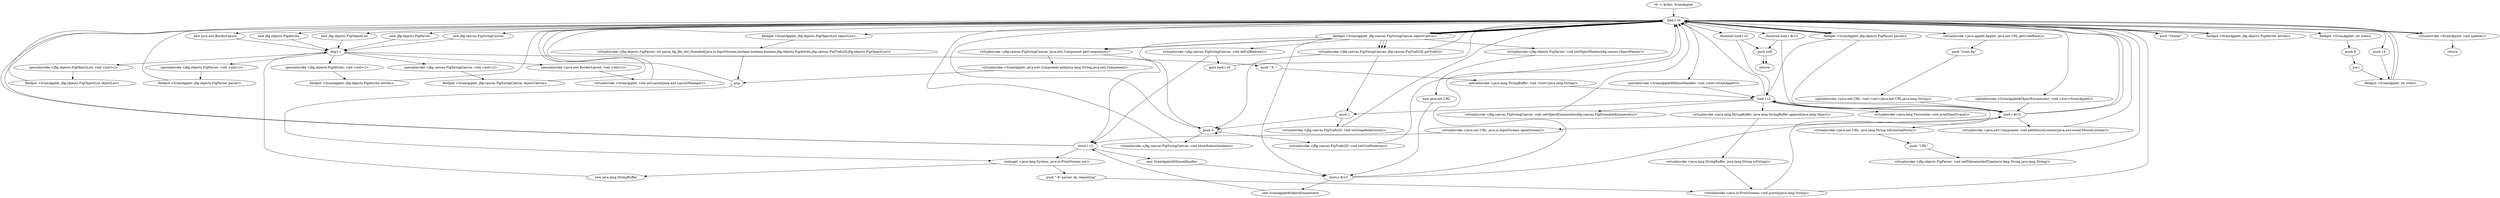 digraph "" {
    "r0 := @this: SramApplet"
    "load.r r0"
    "r0 := @this: SramApplet"->"load.r r0";
    "new jfig.objects.FigAttribs"
    "load.r r0"->"new jfig.objects.FigAttribs";
    "dup1.r"
    "new jfig.objects.FigAttribs"->"dup1.r";
    "specialinvoke <jfig.objects.FigAttribs: void <init>()>"
    "dup1.r"->"specialinvoke <jfig.objects.FigAttribs: void <init>()>";
    "fieldput <SramApplet: jfig.objects.FigAttribs attribs>"
    "specialinvoke <jfig.objects.FigAttribs: void <init>()>"->"fieldput <SramApplet: jfig.objects.FigAttribs attribs>";
    "fieldput <SramApplet: jfig.objects.FigAttribs attribs>"->"load.r r0";
    "new jfig.objects.FigObjectList"
    "load.r r0"->"new jfig.objects.FigObjectList";
    "new jfig.objects.FigObjectList"->"dup1.r";
    "specialinvoke <jfig.objects.FigObjectList: void <init>()>"
    "dup1.r"->"specialinvoke <jfig.objects.FigObjectList: void <init>()>";
    "fieldput <SramApplet: jfig.objects.FigObjectList objectList>"
    "specialinvoke <jfig.objects.FigObjectList: void <init>()>"->"fieldput <SramApplet: jfig.objects.FigObjectList objectList>";
    "fieldput <SramApplet: jfig.objects.FigObjectList objectList>"->"load.r r0";
    "new jfig.objects.FigParser"
    "load.r r0"->"new jfig.objects.FigParser";
    "new jfig.objects.FigParser"->"dup1.r";
    "specialinvoke <jfig.objects.FigParser: void <init>()>"
    "dup1.r"->"specialinvoke <jfig.objects.FigParser: void <init>()>";
    "fieldput <SramApplet: jfig.objects.FigParser parser>"
    "specialinvoke <jfig.objects.FigParser: void <init>()>"->"fieldput <SramApplet: jfig.objects.FigParser parser>";
    "fieldput <SramApplet: jfig.objects.FigParser parser>"->"load.r r0";
    "new jfig.canvas.FigSwingCanvas"
    "load.r r0"->"new jfig.canvas.FigSwingCanvas";
    "new jfig.canvas.FigSwingCanvas"->"dup1.r";
    "specialinvoke <jfig.canvas.FigSwingCanvas: void <init>()>"
    "dup1.r"->"specialinvoke <jfig.canvas.FigSwingCanvas: void <init>()>";
    "fieldput <SramApplet: jfig.canvas.FigSwingCanvas objectCanvas>"
    "specialinvoke <jfig.canvas.FigSwingCanvas: void <init>()>"->"fieldput <SramApplet: jfig.canvas.FigSwingCanvas objectCanvas>";
    "fieldput <SramApplet: jfig.canvas.FigSwingCanvas objectCanvas>"->"load.r r0";
    "fieldget <SramApplet: jfig.canvas.FigSwingCanvas objectCanvas>"
    "load.r r0"->"fieldget <SramApplet: jfig.canvas.FigSwingCanvas objectCanvas>";
    "push 0"
    "fieldget <SramApplet: jfig.canvas.FigSwingCanvas objectCanvas>"->"push 0";
    "virtualinvoke <jfig.canvas.FigSwingCanvas: void showRulers(boolean)>"
    "push 0"->"virtualinvoke <jfig.canvas.FigSwingCanvas: void showRulers(boolean)>";
    "virtualinvoke <jfig.canvas.FigSwingCanvas: void showRulers(boolean)>"->"load.r r0";
    "load.r r0"->"fieldget <SramApplet: jfig.canvas.FigSwingCanvas objectCanvas>";
    "virtualinvoke <jfig.canvas.FigSwingCanvas: jfig.canvas.FigTrafo2D getTrafo()>"
    "fieldget <SramApplet: jfig.canvas.FigSwingCanvas objectCanvas>"->"virtualinvoke <jfig.canvas.FigSwingCanvas: jfig.canvas.FigTrafo2D getTrafo()>";
    "virtualinvoke <jfig.canvas.FigSwingCanvas: jfig.canvas.FigTrafo2D getTrafo()>"->"push 0";
    "virtualinvoke <jfig.canvas.FigTrafo2D: void setGridMode(int)>"
    "push 0"->"virtualinvoke <jfig.canvas.FigTrafo2D: void setGridMode(int)>";
    "virtualinvoke <jfig.canvas.FigTrafo2D: void setGridMode(int)>"->"load.r r0";
    "load.r r0"->"fieldget <SramApplet: jfig.canvas.FigSwingCanvas objectCanvas>";
    "fieldget <SramApplet: jfig.canvas.FigSwingCanvas objectCanvas>"->"virtualinvoke <jfig.canvas.FigSwingCanvas: jfig.canvas.FigTrafo2D getTrafo()>";
    "push 1"
    "virtualinvoke <jfig.canvas.FigSwingCanvas: jfig.canvas.FigTrafo2D getTrafo()>"->"push 1";
    "virtualinvoke <jfig.canvas.FigTrafo2D: void setSnapRelative(int)>"
    "push 1"->"virtualinvoke <jfig.canvas.FigTrafo2D: void setSnapRelative(int)>";
    "virtualinvoke <jfig.canvas.FigTrafo2D: void setSnapRelative(int)>"->"load.r r0";
    "load.r r0"->"fieldget <SramApplet: jfig.canvas.FigSwingCanvas objectCanvas>";
    "store.r $r13"
    "fieldget <SramApplet: jfig.canvas.FigSwingCanvas objectCanvas>"->"store.r $r13";
    "new SramApplet$ObjectEnumerator"
    "store.r $r13"->"new SramApplet$ObjectEnumerator";
    "store.r r2"
    "new SramApplet$ObjectEnumerator"->"store.r r2";
    "store.r r2"->"load.r r0";
    "ifnonnull load.r r2"
    "load.r r0"->"ifnonnull load.r r2";
    "push null"
    "ifnonnull load.r r2"->"push null";
    "athrow"
    "push null"->"athrow";
    "load.r r2"
    "ifnonnull load.r r2"->"load.r r2";
    "load.r r2"->"load.r r0";
    "specialinvoke <SramApplet$ObjectEnumerator: void <init>(SramApplet)>"
    "load.r r0"->"specialinvoke <SramApplet$ObjectEnumerator: void <init>(SramApplet)>";
    "load.r $r13"
    "specialinvoke <SramApplet$ObjectEnumerator: void <init>(SramApplet)>"->"load.r $r13";
    "load.r $r13"->"load.r r2";
    "virtualinvoke <jfig.canvas.FigSwingCanvas: void setObjectEnumerator(jfig.canvas.FigDrawableEnumerator)>"
    "load.r r2"->"virtualinvoke <jfig.canvas.FigSwingCanvas: void setObjectEnumerator(jfig.canvas.FigDrawableEnumerator)>";
    "virtualinvoke <jfig.canvas.FigSwingCanvas: void setObjectEnumerator(jfig.canvas.FigDrawableEnumerator)>"->"load.r r0";
    "load.r r0"->"fieldget <SramApplet: jfig.canvas.FigSwingCanvas objectCanvas>";
    "virtualinvoke <jfig.canvas.FigSwingCanvas: java.awt.Component getComponent()>"
    "fieldget <SramApplet: jfig.canvas.FigSwingCanvas objectCanvas>"->"virtualinvoke <jfig.canvas.FigSwingCanvas: java.awt.Component getComponent()>";
    "virtualinvoke <jfig.canvas.FigSwingCanvas: java.awt.Component getComponent()>"->"store.r r2";
    "new SramApplet$MouseHandler"
    "store.r r2"->"new SramApplet$MouseHandler";
    "new SramApplet$MouseHandler"->"store.r $r13";
    "store.r $r13"->"load.r r0";
    "ifnonnull load.r $r13"
    "load.r r0"->"ifnonnull load.r $r13";
    "ifnonnull load.r $r13"->"push null";
    "push null"->"athrow";
    "ifnonnull load.r $r13"->"load.r $r13";
    "load.r $r13"->"load.r r0";
    "specialinvoke <SramApplet$MouseHandler: void <init>(SramApplet)>"
    "load.r r0"->"specialinvoke <SramApplet$MouseHandler: void <init>(SramApplet)>";
    "specialinvoke <SramApplet$MouseHandler: void <init>(SramApplet)>"->"load.r r2";
    "load.r r2"->"load.r $r13";
    "virtualinvoke <java.awt.Component: void addMouseListener(java.awt.event.MouseListener)>"
    "load.r $r13"->"virtualinvoke <java.awt.Component: void addMouseListener(java.awt.event.MouseListener)>";
    "virtualinvoke <java.awt.Component: void addMouseListener(java.awt.event.MouseListener)>"->"load.r r0";
    "new java.awt.BorderLayout"
    "load.r r0"->"new java.awt.BorderLayout";
    "new java.awt.BorderLayout"->"dup1.r";
    "specialinvoke <java.awt.BorderLayout: void <init>()>"
    "dup1.r"->"specialinvoke <java.awt.BorderLayout: void <init>()>";
    "virtualinvoke <SramApplet: void setLayout(java.awt.LayoutManager)>"
    "specialinvoke <java.awt.BorderLayout: void <init>()>"->"virtualinvoke <SramApplet: void setLayout(java.awt.LayoutManager)>";
    "virtualinvoke <SramApplet: void setLayout(java.awt.LayoutManager)>"->"load.r r0";
    "push \"Center\""
    "load.r r0"->"push \"Center\"";
    "push \"Center\""->"load.r r0";
    "load.r r0"->"fieldget <SramApplet: jfig.canvas.FigSwingCanvas objectCanvas>";
    "fieldget <SramApplet: jfig.canvas.FigSwingCanvas objectCanvas>"->"virtualinvoke <jfig.canvas.FigSwingCanvas: java.awt.Component getComponent()>";
    "virtualinvoke <SramApplet: java.awt.Component add(java.lang.String,java.awt.Component)>"
    "virtualinvoke <jfig.canvas.FigSwingCanvas: java.awt.Component getComponent()>"->"virtualinvoke <SramApplet: java.awt.Component add(java.lang.String,java.awt.Component)>";
    "pop"
    "virtualinvoke <SramApplet: java.awt.Component add(java.lang.String,java.awt.Component)>"->"pop";
    "pop"->"load.r r0";
    "fieldget <SramApplet: jfig.objects.FigParser parser>"
    "load.r r0"->"fieldget <SramApplet: jfig.objects.FigParser parser>";
    "fieldget <SramApplet: jfig.objects.FigParser parser>"->"load.r r0";
    "load.r r0"->"fieldget <SramApplet: jfig.canvas.FigSwingCanvas objectCanvas>";
    "virtualinvoke <jfig.objects.FigParser: void setObjectPainter(jfig.canvas.ObjectPainter)>"
    "fieldget <SramApplet: jfig.canvas.FigSwingCanvas objectCanvas>"->"virtualinvoke <jfig.objects.FigParser: void setObjectPainter(jfig.canvas.ObjectPainter)>";
    "new java.net.URL"
    "virtualinvoke <jfig.objects.FigParser: void setObjectPainter(jfig.canvas.ObjectPainter)>"->"new java.net.URL";
    "new java.net.URL"->"store.r $r13";
    "store.r $r13"->"load.r $r13";
    "load.r $r13"->"load.r r0";
    "virtualinvoke <java.applet.Applet: java.net.URL getCodeBase()>"
    "load.r r0"->"virtualinvoke <java.applet.Applet: java.net.URL getCodeBase()>";
    "push \"sram.fig\""
    "virtualinvoke <java.applet.Applet: java.net.URL getCodeBase()>"->"push \"sram.fig\"";
    "specialinvoke <java.net.URL: void <init>(java.net.URL,java.lang.String)>"
    "push \"sram.fig\""->"specialinvoke <java.net.URL: void <init>(java.net.URL,java.lang.String)>";
    "specialinvoke <java.net.URL: void <init>(java.net.URL,java.lang.String)>"->"load.r $r13";
    "virtualinvoke <java.net.URL: java.io.InputStream openStream()>"
    "load.r $r13"->"virtualinvoke <java.net.URL: java.io.InputStream openStream()>";
    "virtualinvoke <java.net.URL: java.io.InputStream openStream()>"->"store.r r2";
    "store.r r2"->"load.r r0";
    "load.r r0"->"fieldget <SramApplet: jfig.objects.FigParser parser>";
    "fieldget <SramApplet: jfig.objects.FigParser parser>"->"load.r $r13";
    "virtualinvoke <java.net.URL: java.lang.String toExternalForm()>"
    "load.r $r13"->"virtualinvoke <java.net.URL: java.lang.String toExternalForm()>";
    "push \"URL\""
    "virtualinvoke <java.net.URL: java.lang.String toExternalForm()>"->"push \"URL\"";
    "virtualinvoke <jfig.objects.FigParser: void setFilenameAndType(java.lang.String,java.lang.String)>"
    "push \"URL\""->"virtualinvoke <jfig.objects.FigParser: void setFilenameAndType(java.lang.String,java.lang.String)>";
    "virtualinvoke <jfig.objects.FigParser: void setFilenameAndType(java.lang.String,java.lang.String)>"->"load.r r0";
    "load.r r0"->"fieldget <SramApplet: jfig.objects.FigParser parser>";
    "fieldget <SramApplet: jfig.objects.FigParser parser>"->"load.r r2";
    "load.r r2"->"push 1";
    "push 1"->"push 0";
    "push 0"->"push 0";
    "push 0"->"load.r r0";
    "fieldget <SramApplet: jfig.objects.FigAttribs attribs>"
    "load.r r0"->"fieldget <SramApplet: jfig.objects.FigAttribs attribs>";
    "fieldget <SramApplet: jfig.objects.FigAttribs attribs>"->"load.r r0";
    "load.r r0"->"fieldget <SramApplet: jfig.canvas.FigSwingCanvas objectCanvas>";
    "fieldget <SramApplet: jfig.canvas.FigSwingCanvas objectCanvas>"->"virtualinvoke <jfig.canvas.FigSwingCanvas: jfig.canvas.FigTrafo2D getTrafo()>";
    "virtualinvoke <jfig.canvas.FigSwingCanvas: jfig.canvas.FigTrafo2D getTrafo()>"->"load.r r0";
    "fieldget <SramApplet: jfig.objects.FigObjectList objectList>"
    "load.r r0"->"fieldget <SramApplet: jfig.objects.FigObjectList objectList>";
    "virtualinvoke <jfig.objects.FigParser: int parse_fig_file_not_threaded(java.io.InputStream,boolean,boolean,boolean,jfig.objects.FigAttribs,jfig.canvas.FigTrafo2D,jfig.objects.FigObjectList)>"
    "fieldget <SramApplet: jfig.objects.FigObjectList objectList>"->"virtualinvoke <jfig.objects.FigParser: int parse_fig_file_not_threaded(java.io.InputStream,boolean,boolean,boolean,jfig.objects.FigAttribs,jfig.canvas.FigTrafo2D,jfig.objects.FigObjectList)>";
    "virtualinvoke <jfig.objects.FigParser: int parse_fig_file_not_threaded(java.io.InputStream,boolean,boolean,boolean,jfig.objects.FigAttribs,jfig.canvas.FigTrafo2D,jfig.objects.FigObjectList)>"->"pop";
    "staticget <java.lang.System: java.io.PrintStream out>"
    "pop"->"staticget <java.lang.System: java.io.PrintStream out>";
    "push \"-#- parser ok, repainting\""
    "staticget <java.lang.System: java.io.PrintStream out>"->"push \"-#- parser ok, repainting\"";
    "virtualinvoke <java.io.PrintStream: void println(java.lang.String)>"
    "push \"-#- parser ok, repainting\""->"virtualinvoke <java.io.PrintStream: void println(java.lang.String)>";
    "virtualinvoke <java.io.PrintStream: void println(java.lang.String)>"->"load.r r0";
    "load.r r0"->"fieldget <SramApplet: jfig.canvas.FigSwingCanvas objectCanvas>";
    "virtualinvoke <jfig.canvas.FigSwingCanvas: void doFullRedraw()>"
    "fieldget <SramApplet: jfig.canvas.FigSwingCanvas objectCanvas>"->"virtualinvoke <jfig.canvas.FigSwingCanvas: void doFullRedraw()>";
    "goto load.r r0"
    "virtualinvoke <jfig.canvas.FigSwingCanvas: void doFullRedraw()>"->"goto load.r r0";
    "goto load.r r0"->"load.r r0";
    "push 14"
    "load.r r0"->"push 14";
    "fieldput <SramApplet: int state>"
    "push 14"->"fieldput <SramApplet: int state>";
    "fieldput <SramApplet: int state>"->"load.r r0";
    "virtualinvoke <SramApplet: void update()>"
    "load.r r0"->"virtualinvoke <SramApplet: void update()>";
    "virtualinvoke <SramApplet: void update()>"->"load.r r0";
    "load.r r0"->"load.r r0";
    "fieldget <SramApplet: int state>"
    "load.r r0"->"fieldget <SramApplet: int state>";
    "push 8"
    "fieldget <SramApplet: int state>"->"push 8";
    "xor.i"
    "push 8"->"xor.i";
    "xor.i"->"fieldput <SramApplet: int state>";
    "fieldput <SramApplet: int state>"->"load.r r0";
    "load.r r0"->"virtualinvoke <SramApplet: void update()>";
    "return"
    "virtualinvoke <SramApplet: void update()>"->"return";
    "virtualinvoke <jfig.canvas.FigSwingCanvas: void doFullRedraw()>"->"store.r r2";
    "store.r r2"->"staticget <java.lang.System: java.io.PrintStream out>";
    "new java.lang.StringBuffer"
    "staticget <java.lang.System: java.io.PrintStream out>"->"new java.lang.StringBuffer";
    "new java.lang.StringBuffer"->"dup1.r";
    "push \"-F- \""
    "dup1.r"->"push \"-F- \"";
    "specialinvoke <java.lang.StringBuffer: void <init>(java.lang.String)>"
    "push \"-F- \""->"specialinvoke <java.lang.StringBuffer: void <init>(java.lang.String)>";
    "specialinvoke <java.lang.StringBuffer: void <init>(java.lang.String)>"->"load.r r2";
    "virtualinvoke <java.lang.StringBuffer: java.lang.StringBuffer append(java.lang.Object)>"
    "load.r r2"->"virtualinvoke <java.lang.StringBuffer: java.lang.StringBuffer append(java.lang.Object)>";
    "virtualinvoke <java.lang.StringBuffer: java.lang.String toString()>"
    "virtualinvoke <java.lang.StringBuffer: java.lang.StringBuffer append(java.lang.Object)>"->"virtualinvoke <java.lang.StringBuffer: java.lang.String toString()>";
    "virtualinvoke <java.lang.StringBuffer: java.lang.String toString()>"->"virtualinvoke <java.io.PrintStream: void println(java.lang.String)>";
    "virtualinvoke <java.io.PrintStream: void println(java.lang.String)>"->"load.r r2";
    "virtualinvoke <java.lang.Throwable: void printStackTrace()>"
    "load.r r2"->"virtualinvoke <java.lang.Throwable: void printStackTrace()>";
}
